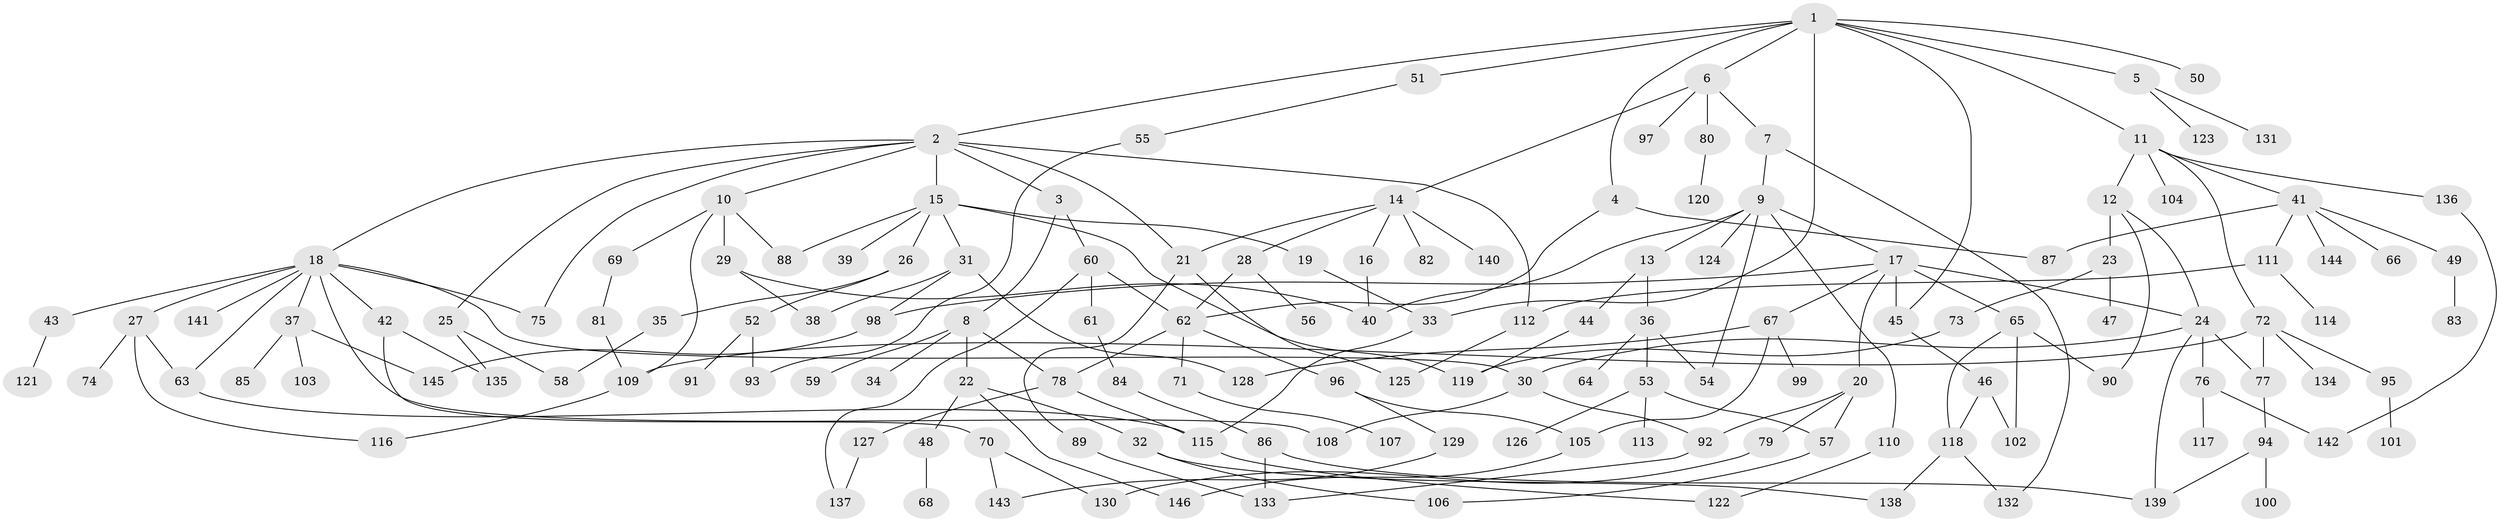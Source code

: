 // coarse degree distribution, {3: 0.3409090909090909, 4: 0.14772727272727273, 6: 0.03409090909090909, 8: 0.045454545454545456, 2: 0.18181818181818182, 1: 0.18181818181818182, 5: 0.056818181818181816, 7: 0.011363636363636364}
// Generated by graph-tools (version 1.1) at 2025/36/03/04/25 23:36:13]
// undirected, 146 vertices, 197 edges
graph export_dot {
  node [color=gray90,style=filled];
  1;
  2;
  3;
  4;
  5;
  6;
  7;
  8;
  9;
  10;
  11;
  12;
  13;
  14;
  15;
  16;
  17;
  18;
  19;
  20;
  21;
  22;
  23;
  24;
  25;
  26;
  27;
  28;
  29;
  30;
  31;
  32;
  33;
  34;
  35;
  36;
  37;
  38;
  39;
  40;
  41;
  42;
  43;
  44;
  45;
  46;
  47;
  48;
  49;
  50;
  51;
  52;
  53;
  54;
  55;
  56;
  57;
  58;
  59;
  60;
  61;
  62;
  63;
  64;
  65;
  66;
  67;
  68;
  69;
  70;
  71;
  72;
  73;
  74;
  75;
  76;
  77;
  78;
  79;
  80;
  81;
  82;
  83;
  84;
  85;
  86;
  87;
  88;
  89;
  90;
  91;
  92;
  93;
  94;
  95;
  96;
  97;
  98;
  99;
  100;
  101;
  102;
  103;
  104;
  105;
  106;
  107;
  108;
  109;
  110;
  111;
  112;
  113;
  114;
  115;
  116;
  117;
  118;
  119;
  120;
  121;
  122;
  123;
  124;
  125;
  126;
  127;
  128;
  129;
  130;
  131;
  132;
  133;
  134;
  135;
  136;
  137;
  138;
  139;
  140;
  141;
  142;
  143;
  144;
  145;
  146;
  1 -- 2;
  1 -- 4;
  1 -- 5;
  1 -- 6;
  1 -- 11;
  1 -- 50;
  1 -- 51;
  1 -- 33;
  1 -- 45;
  2 -- 3;
  2 -- 10;
  2 -- 15;
  2 -- 18;
  2 -- 21;
  2 -- 25;
  2 -- 75;
  2 -- 112;
  3 -- 8;
  3 -- 60;
  4 -- 87;
  4 -- 62;
  5 -- 123;
  5 -- 131;
  6 -- 7;
  6 -- 14;
  6 -- 80;
  6 -- 97;
  7 -- 9;
  7 -- 132;
  8 -- 22;
  8 -- 34;
  8 -- 59;
  8 -- 78;
  9 -- 13;
  9 -- 17;
  9 -- 54;
  9 -- 110;
  9 -- 124;
  9 -- 40;
  10 -- 29;
  10 -- 69;
  10 -- 109;
  10 -- 88;
  11 -- 12;
  11 -- 41;
  11 -- 72;
  11 -- 104;
  11 -- 136;
  12 -- 23;
  12 -- 24;
  12 -- 90;
  13 -- 36;
  13 -- 44;
  14 -- 16;
  14 -- 28;
  14 -- 82;
  14 -- 140;
  14 -- 21;
  15 -- 19;
  15 -- 26;
  15 -- 31;
  15 -- 39;
  15 -- 88;
  15 -- 119;
  16 -- 40;
  17 -- 20;
  17 -- 45;
  17 -- 65;
  17 -- 67;
  17 -- 98;
  17 -- 24;
  18 -- 27;
  18 -- 37;
  18 -- 42;
  18 -- 43;
  18 -- 63;
  18 -- 108;
  18 -- 141;
  18 -- 75;
  18 -- 30;
  19 -- 33;
  20 -- 79;
  20 -- 92;
  20 -- 57;
  21 -- 89;
  21 -- 125;
  22 -- 32;
  22 -- 48;
  22 -- 146;
  23 -- 47;
  23 -- 73;
  24 -- 30;
  24 -- 76;
  24 -- 139;
  24 -- 77;
  25 -- 58;
  25 -- 135;
  26 -- 35;
  26 -- 52;
  27 -- 74;
  27 -- 63;
  27 -- 116;
  28 -- 56;
  28 -- 62;
  29 -- 38;
  29 -- 40;
  30 -- 92;
  30 -- 108;
  31 -- 128;
  31 -- 38;
  31 -- 98;
  32 -- 106;
  32 -- 138;
  33 -- 115;
  35 -- 58;
  36 -- 53;
  36 -- 64;
  36 -- 54;
  37 -- 85;
  37 -- 103;
  37 -- 145;
  41 -- 49;
  41 -- 66;
  41 -- 111;
  41 -- 144;
  41 -- 87;
  42 -- 70;
  42 -- 135;
  43 -- 121;
  44 -- 119;
  45 -- 46;
  46 -- 118;
  46 -- 102;
  48 -- 68;
  49 -- 83;
  51 -- 55;
  52 -- 91;
  52 -- 93;
  53 -- 57;
  53 -- 113;
  53 -- 126;
  55 -- 93;
  57 -- 106;
  60 -- 61;
  60 -- 137;
  60 -- 62;
  61 -- 84;
  62 -- 71;
  62 -- 96;
  62 -- 78;
  63 -- 115;
  65 -- 102;
  65 -- 90;
  65 -- 118;
  67 -- 99;
  67 -- 105;
  67 -- 128;
  69 -- 81;
  70 -- 143;
  70 -- 130;
  71 -- 107;
  72 -- 77;
  72 -- 95;
  72 -- 109;
  72 -- 134;
  73 -- 119;
  76 -- 117;
  76 -- 142;
  77 -- 94;
  78 -- 127;
  78 -- 115;
  79 -- 130;
  80 -- 120;
  81 -- 109;
  84 -- 86;
  86 -- 139;
  86 -- 133;
  89 -- 133;
  92 -- 133;
  94 -- 100;
  94 -- 139;
  95 -- 101;
  96 -- 105;
  96 -- 129;
  98 -- 145;
  105 -- 146;
  109 -- 116;
  110 -- 122;
  111 -- 114;
  111 -- 112;
  112 -- 125;
  115 -- 122;
  118 -- 132;
  118 -- 138;
  127 -- 137;
  129 -- 143;
  136 -- 142;
}
